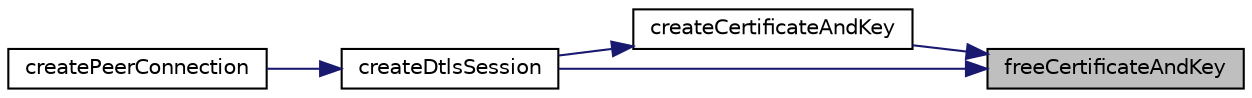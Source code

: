 digraph "freeCertificateAndKey"
{
 // LATEX_PDF_SIZE
  edge [fontname="Helvetica",fontsize="10",labelfontname="Helvetica",labelfontsize="10"];
  node [fontname="Helvetica",fontsize="10",shape=record];
  rankdir="RL";
  Node1 [label="freeCertificateAndKey",height=0.2,width=0.4,color="black", fillcolor="grey75", style="filled", fontcolor="black",tooltip=" "];
  Node1 -> Node2 [dir="back",color="midnightblue",fontsize="10",style="solid",fontname="Helvetica"];
  Node2 [label="createCertificateAndKey",height=0.2,width=0.4,color="black", fillcolor="white", style="filled",URL="$Dtls__openssl_8c.html#a451c48525b0c0a8919a880d6834c1f7f",tooltip=" "];
  Node2 -> Node3 [dir="back",color="midnightblue",fontsize="10",style="solid",fontname="Helvetica"];
  Node3 [label="createDtlsSession",height=0.2,width=0.4,color="black", fillcolor="white", style="filled",URL="$Dtls__openssl_8c.html#ac40bba1019de3e73a9006b12c9dc4eaa",tooltip=" "];
  Node3 -> Node4 [dir="back",color="midnightblue",fontsize="10",style="solid",fontname="Helvetica"];
  Node4 [label="createPeerConnection",height=0.2,width=0.4,color="black", fillcolor="white", style="filled",URL="$group__PublicMemberFunctions.html#gada972c66438c7e7c82e1db0cfe2b2640",tooltip=" "];
  Node1 -> Node3 [dir="back",color="midnightblue",fontsize="10",style="solid",fontname="Helvetica"];
}
